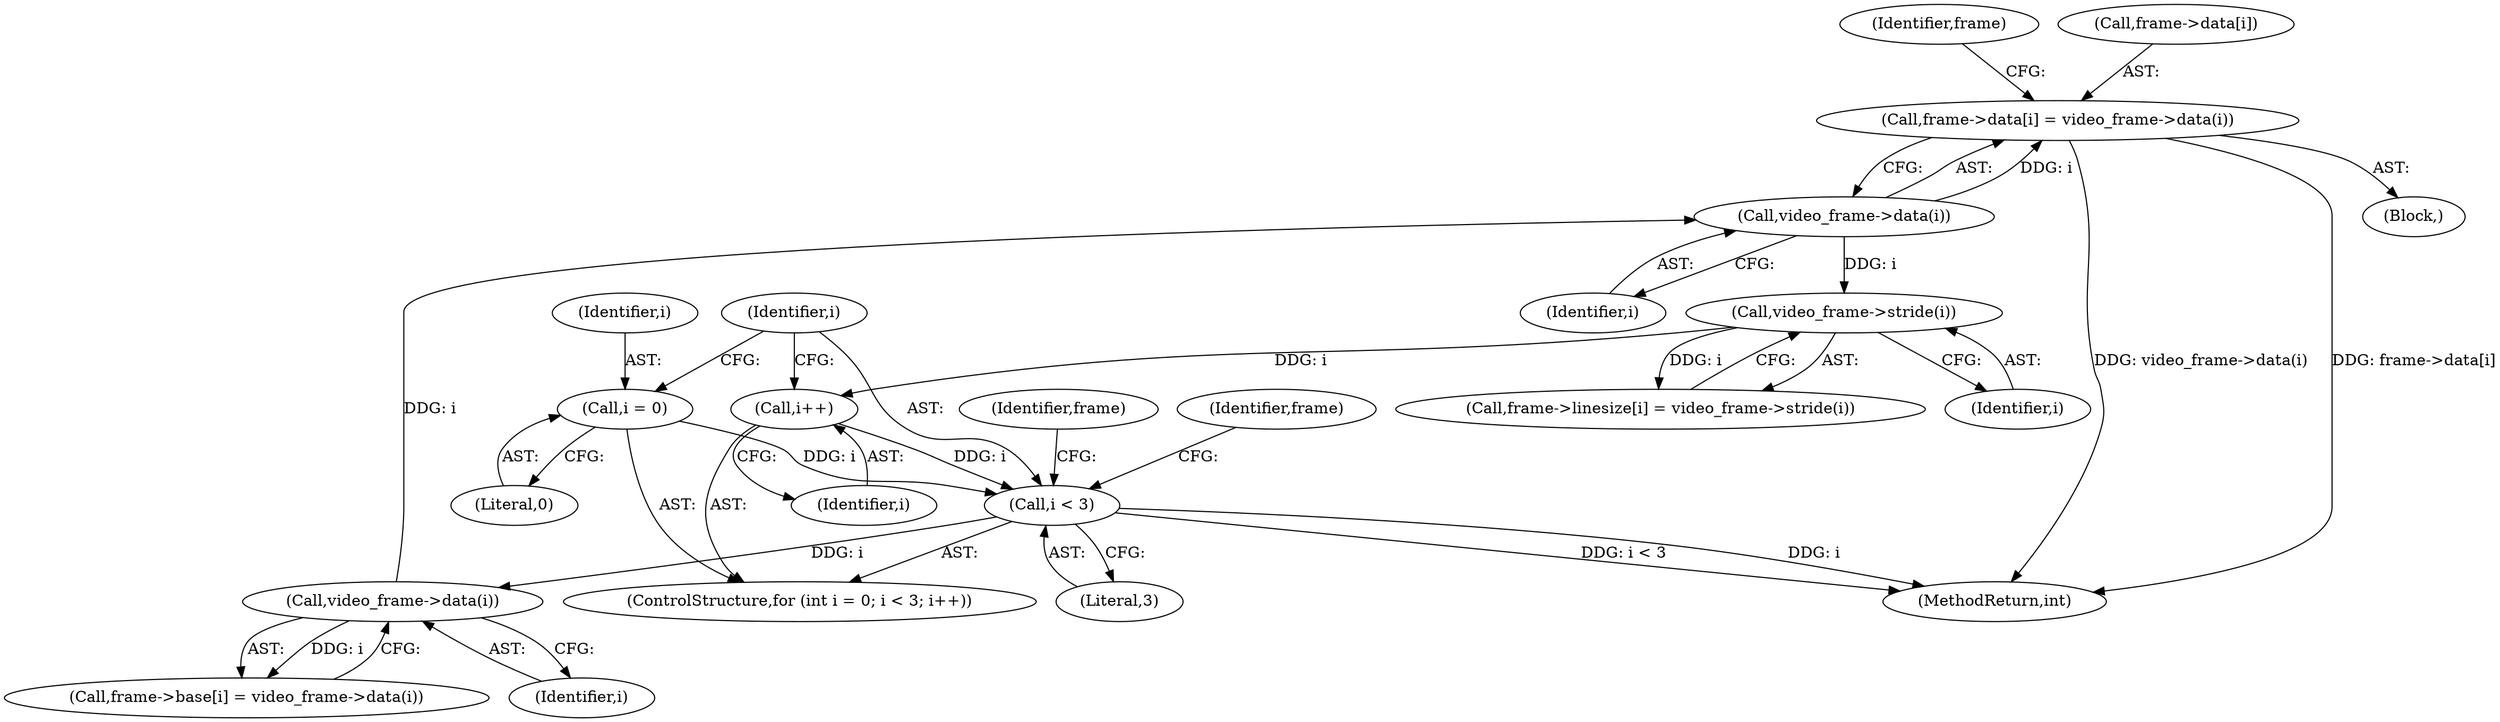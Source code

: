 digraph "0_Chrome_96e8ffb4e805c7266a2fc1fbe0e470052019bad9@array" {
"1000226" [label="(Call,frame->data[i] = video_frame->data(i))"];
"1000232" [label="(Call,video_frame->data(i))"];
"1000224" [label="(Call,video_frame->data(i))"];
"1000212" [label="(Call,i < 3)"];
"1000209" [label="(Call,i = 0)"];
"1000215" [label="(Call,i++)"];
"1000240" [label="(Call,video_frame->stride(i))"];
"1000232" [label="(Call,video_frame->data(i))"];
"1000218" [label="(Call,frame->base[i] = video_frame->data(i))"];
"1000210" [label="(Identifier,i)"];
"1000278" [label="(MethodReturn,int)"];
"1000216" [label="(Identifier,i)"];
"1000233" [label="(Identifier,i)"];
"1000207" [label="(ControlStructure,for (int i = 0; i < 3; i++))"];
"1000240" [label="(Call,video_frame->stride(i))"];
"1000225" [label="(Identifier,i)"];
"1000213" [label="(Identifier,i)"];
"1000244" [label="(Identifier,frame)"];
"1000215" [label="(Call,i++)"];
"1000237" [label="(Identifier,frame)"];
"1000221" [label="(Identifier,frame)"];
"1000241" [label="(Identifier,i)"];
"1000227" [label="(Call,frame->data[i])"];
"1000224" [label="(Call,video_frame->data(i))"];
"1000212" [label="(Call,i < 3)"];
"1000234" [label="(Call,frame->linesize[i] = video_frame->stride(i))"];
"1000217" [label="(Block,)"];
"1000211" [label="(Literal,0)"];
"1000209" [label="(Call,i = 0)"];
"1000214" [label="(Literal,3)"];
"1000226" [label="(Call,frame->data[i] = video_frame->data(i))"];
"1000226" -> "1000217"  [label="AST: "];
"1000226" -> "1000232"  [label="CFG: "];
"1000227" -> "1000226"  [label="AST: "];
"1000232" -> "1000226"  [label="AST: "];
"1000237" -> "1000226"  [label="CFG: "];
"1000226" -> "1000278"  [label="DDG: frame->data[i]"];
"1000226" -> "1000278"  [label="DDG: video_frame->data(i)"];
"1000232" -> "1000226"  [label="DDG: i"];
"1000232" -> "1000233"  [label="CFG: "];
"1000233" -> "1000232"  [label="AST: "];
"1000224" -> "1000232"  [label="DDG: i"];
"1000232" -> "1000240"  [label="DDG: i"];
"1000224" -> "1000218"  [label="AST: "];
"1000224" -> "1000225"  [label="CFG: "];
"1000225" -> "1000224"  [label="AST: "];
"1000218" -> "1000224"  [label="CFG: "];
"1000224" -> "1000218"  [label="DDG: i"];
"1000212" -> "1000224"  [label="DDG: i"];
"1000212" -> "1000207"  [label="AST: "];
"1000212" -> "1000214"  [label="CFG: "];
"1000213" -> "1000212"  [label="AST: "];
"1000214" -> "1000212"  [label="AST: "];
"1000221" -> "1000212"  [label="CFG: "];
"1000244" -> "1000212"  [label="CFG: "];
"1000212" -> "1000278"  [label="DDG: i < 3"];
"1000212" -> "1000278"  [label="DDG: i"];
"1000209" -> "1000212"  [label="DDG: i"];
"1000215" -> "1000212"  [label="DDG: i"];
"1000209" -> "1000207"  [label="AST: "];
"1000209" -> "1000211"  [label="CFG: "];
"1000210" -> "1000209"  [label="AST: "];
"1000211" -> "1000209"  [label="AST: "];
"1000213" -> "1000209"  [label="CFG: "];
"1000215" -> "1000207"  [label="AST: "];
"1000215" -> "1000216"  [label="CFG: "];
"1000216" -> "1000215"  [label="AST: "];
"1000213" -> "1000215"  [label="CFG: "];
"1000240" -> "1000215"  [label="DDG: i"];
"1000240" -> "1000234"  [label="AST: "];
"1000240" -> "1000241"  [label="CFG: "];
"1000241" -> "1000240"  [label="AST: "];
"1000234" -> "1000240"  [label="CFG: "];
"1000240" -> "1000234"  [label="DDG: i"];
}
